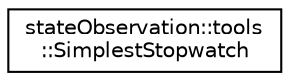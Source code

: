 digraph "Graphical Class Hierarchy"
{
  edge [fontname="Helvetica",fontsize="10",labelfontname="Helvetica",labelfontsize="10"];
  node [fontname="Helvetica",fontsize="10",shape=record];
  rankdir="LR";
  Node0 [label="stateObservation::tools\l::SimplestStopwatch",height=0.2,width=0.4,color="black", fillcolor="white", style="filled",URL="$structstateObservation_1_1tools_1_1SimplestStopwatch.html"];
}
